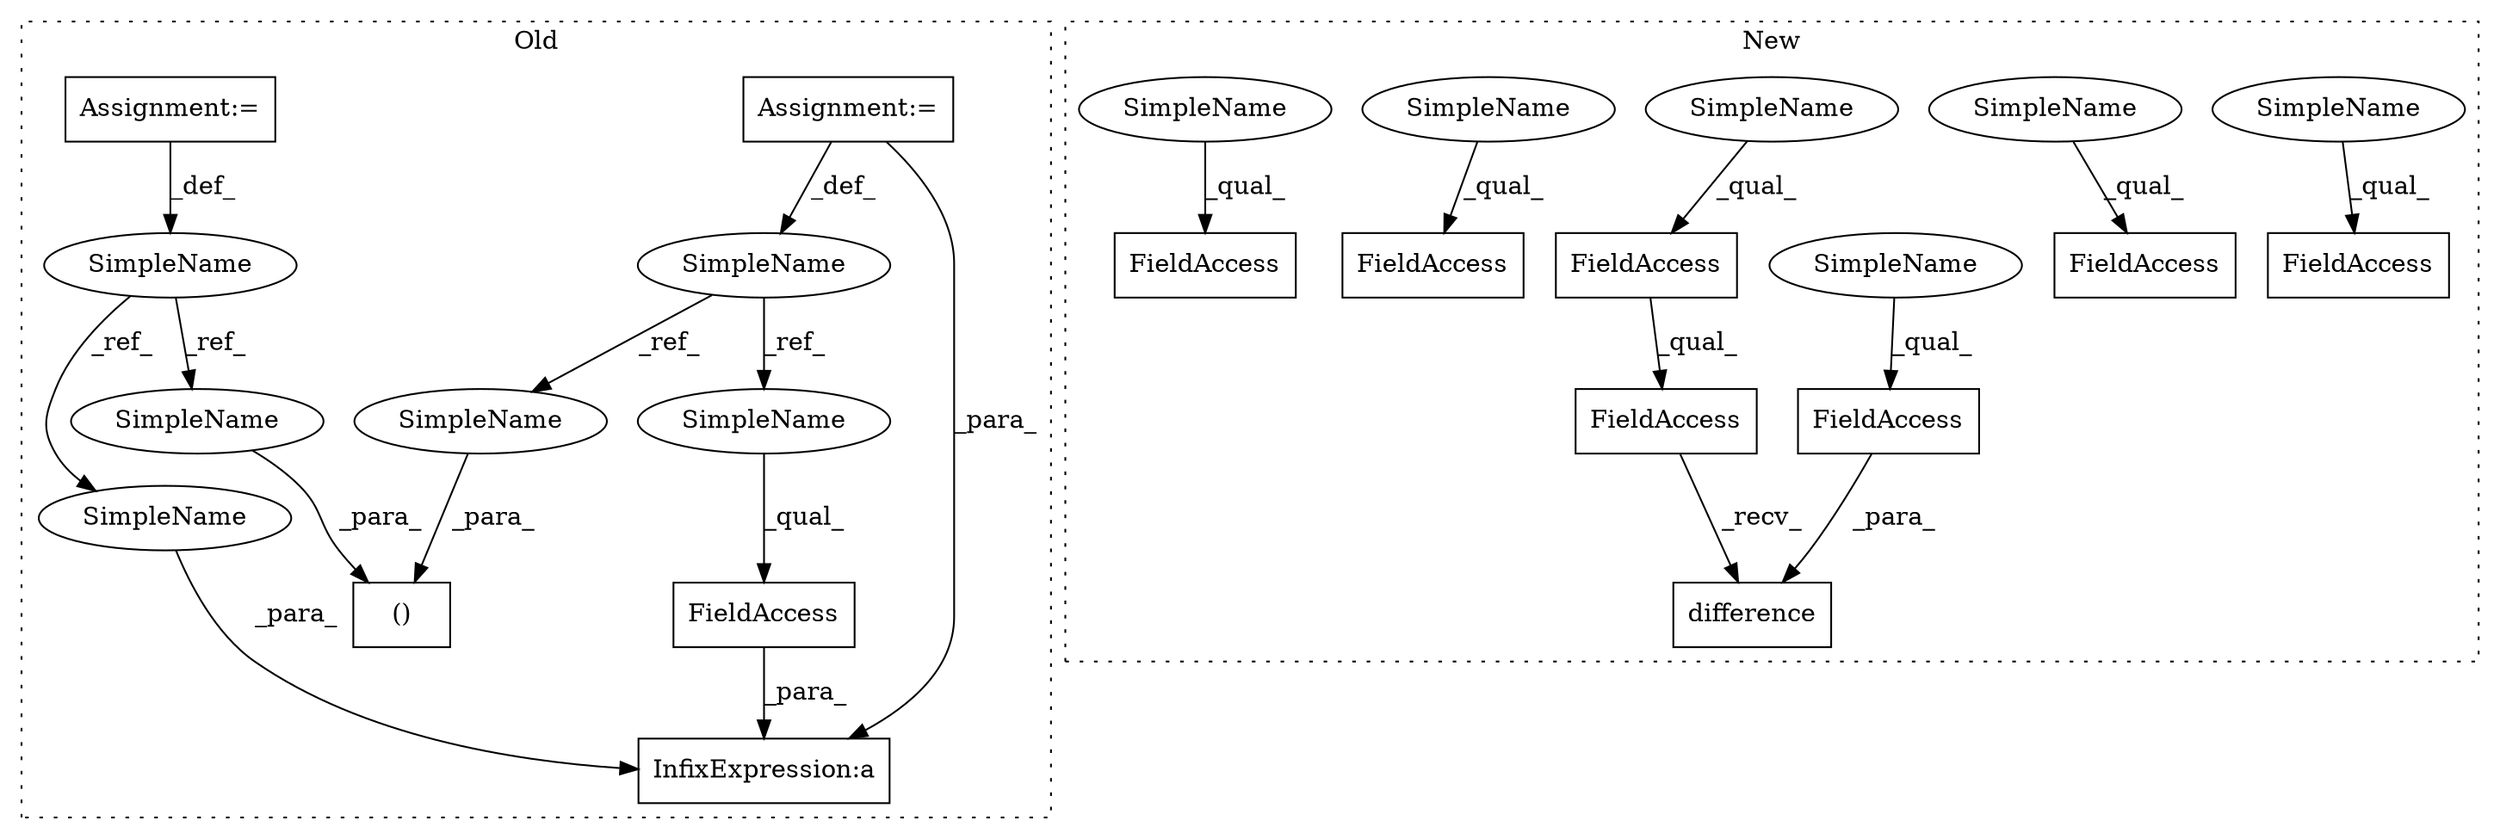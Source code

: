 digraph G {
subgraph cluster0 {
1 [label="()" a="106" s="2615" l="25" shape="box"];
4 [label="SimpleName" a="42" s="2507" l="1" shape="ellipse"];
5 [label="FieldAccess" a="22" s="2754" l="7" shape="box"];
6 [label="InfixExpression:a" a="27" s="2761" l="3" shape="box"];
13 [label="SimpleName" a="42" s="2442" l="11" shape="ellipse"];
14 [label="Assignment:=" a="7" s="2507" l="1" shape="box"];
15 [label="Assignment:=" a="7" s="2442" l="11" shape="box"];
16 [label="SimpleName" a="42" s="2615" l="1" shape="ellipse"];
17 [label="SimpleName" a="42" s="2754" l="1" shape="ellipse"];
24 [label="SimpleName" a="42" s="2629" l="11" shape="ellipse"];
25 [label="SimpleName" a="42" s="2764" l="11" shape="ellipse"];
label = "Old";
style="dotted";
}
subgraph cluster1 {
2 [label="difference" a="32" s="2508,2535" l="11,1" shape="box"];
3 [label="FieldAccess" a="22" s="2495" l="12" shape="box"];
7 [label="FieldAccess" a="22" s="2519" l="16" shape="box"];
8 [label="FieldAccess" a="22" s="2729" l="6" shape="box"];
9 [label="FieldAccess" a="22" s="2495" l="6" shape="box"];
10 [label="FieldAccess" a="22" s="2420" l="6" shape="box"];
11 [label="FieldAccess" a="22" s="2485" l="6" shape="box"];
12 [label="FieldAccess" a="22" s="2699" l="6" shape="box"];
18 [label="SimpleName" a="42" s="2729" l="4" shape="ellipse"];
19 [label="SimpleName" a="42" s="2420" l="4" shape="ellipse"];
20 [label="SimpleName" a="42" s="2519" l="4" shape="ellipse"];
21 [label="SimpleName" a="42" s="2495" l="4" shape="ellipse"];
22 [label="SimpleName" a="42" s="2485" l="4" shape="ellipse"];
23 [label="SimpleName" a="42" s="2699" l="4" shape="ellipse"];
label = "New";
style="dotted";
}
3 -> 2 [label="_recv_"];
4 -> 17 [label="_ref_"];
4 -> 16 [label="_ref_"];
5 -> 6 [label="_para_"];
7 -> 2 [label="_para_"];
9 -> 3 [label="_qual_"];
13 -> 24 [label="_ref_"];
13 -> 25 [label="_ref_"];
14 -> 6 [label="_para_"];
14 -> 4 [label="_def_"];
15 -> 13 [label="_def_"];
16 -> 1 [label="_para_"];
17 -> 5 [label="_qual_"];
18 -> 8 [label="_qual_"];
19 -> 10 [label="_qual_"];
20 -> 7 [label="_qual_"];
21 -> 9 [label="_qual_"];
22 -> 11 [label="_qual_"];
23 -> 12 [label="_qual_"];
24 -> 1 [label="_para_"];
25 -> 6 [label="_para_"];
}